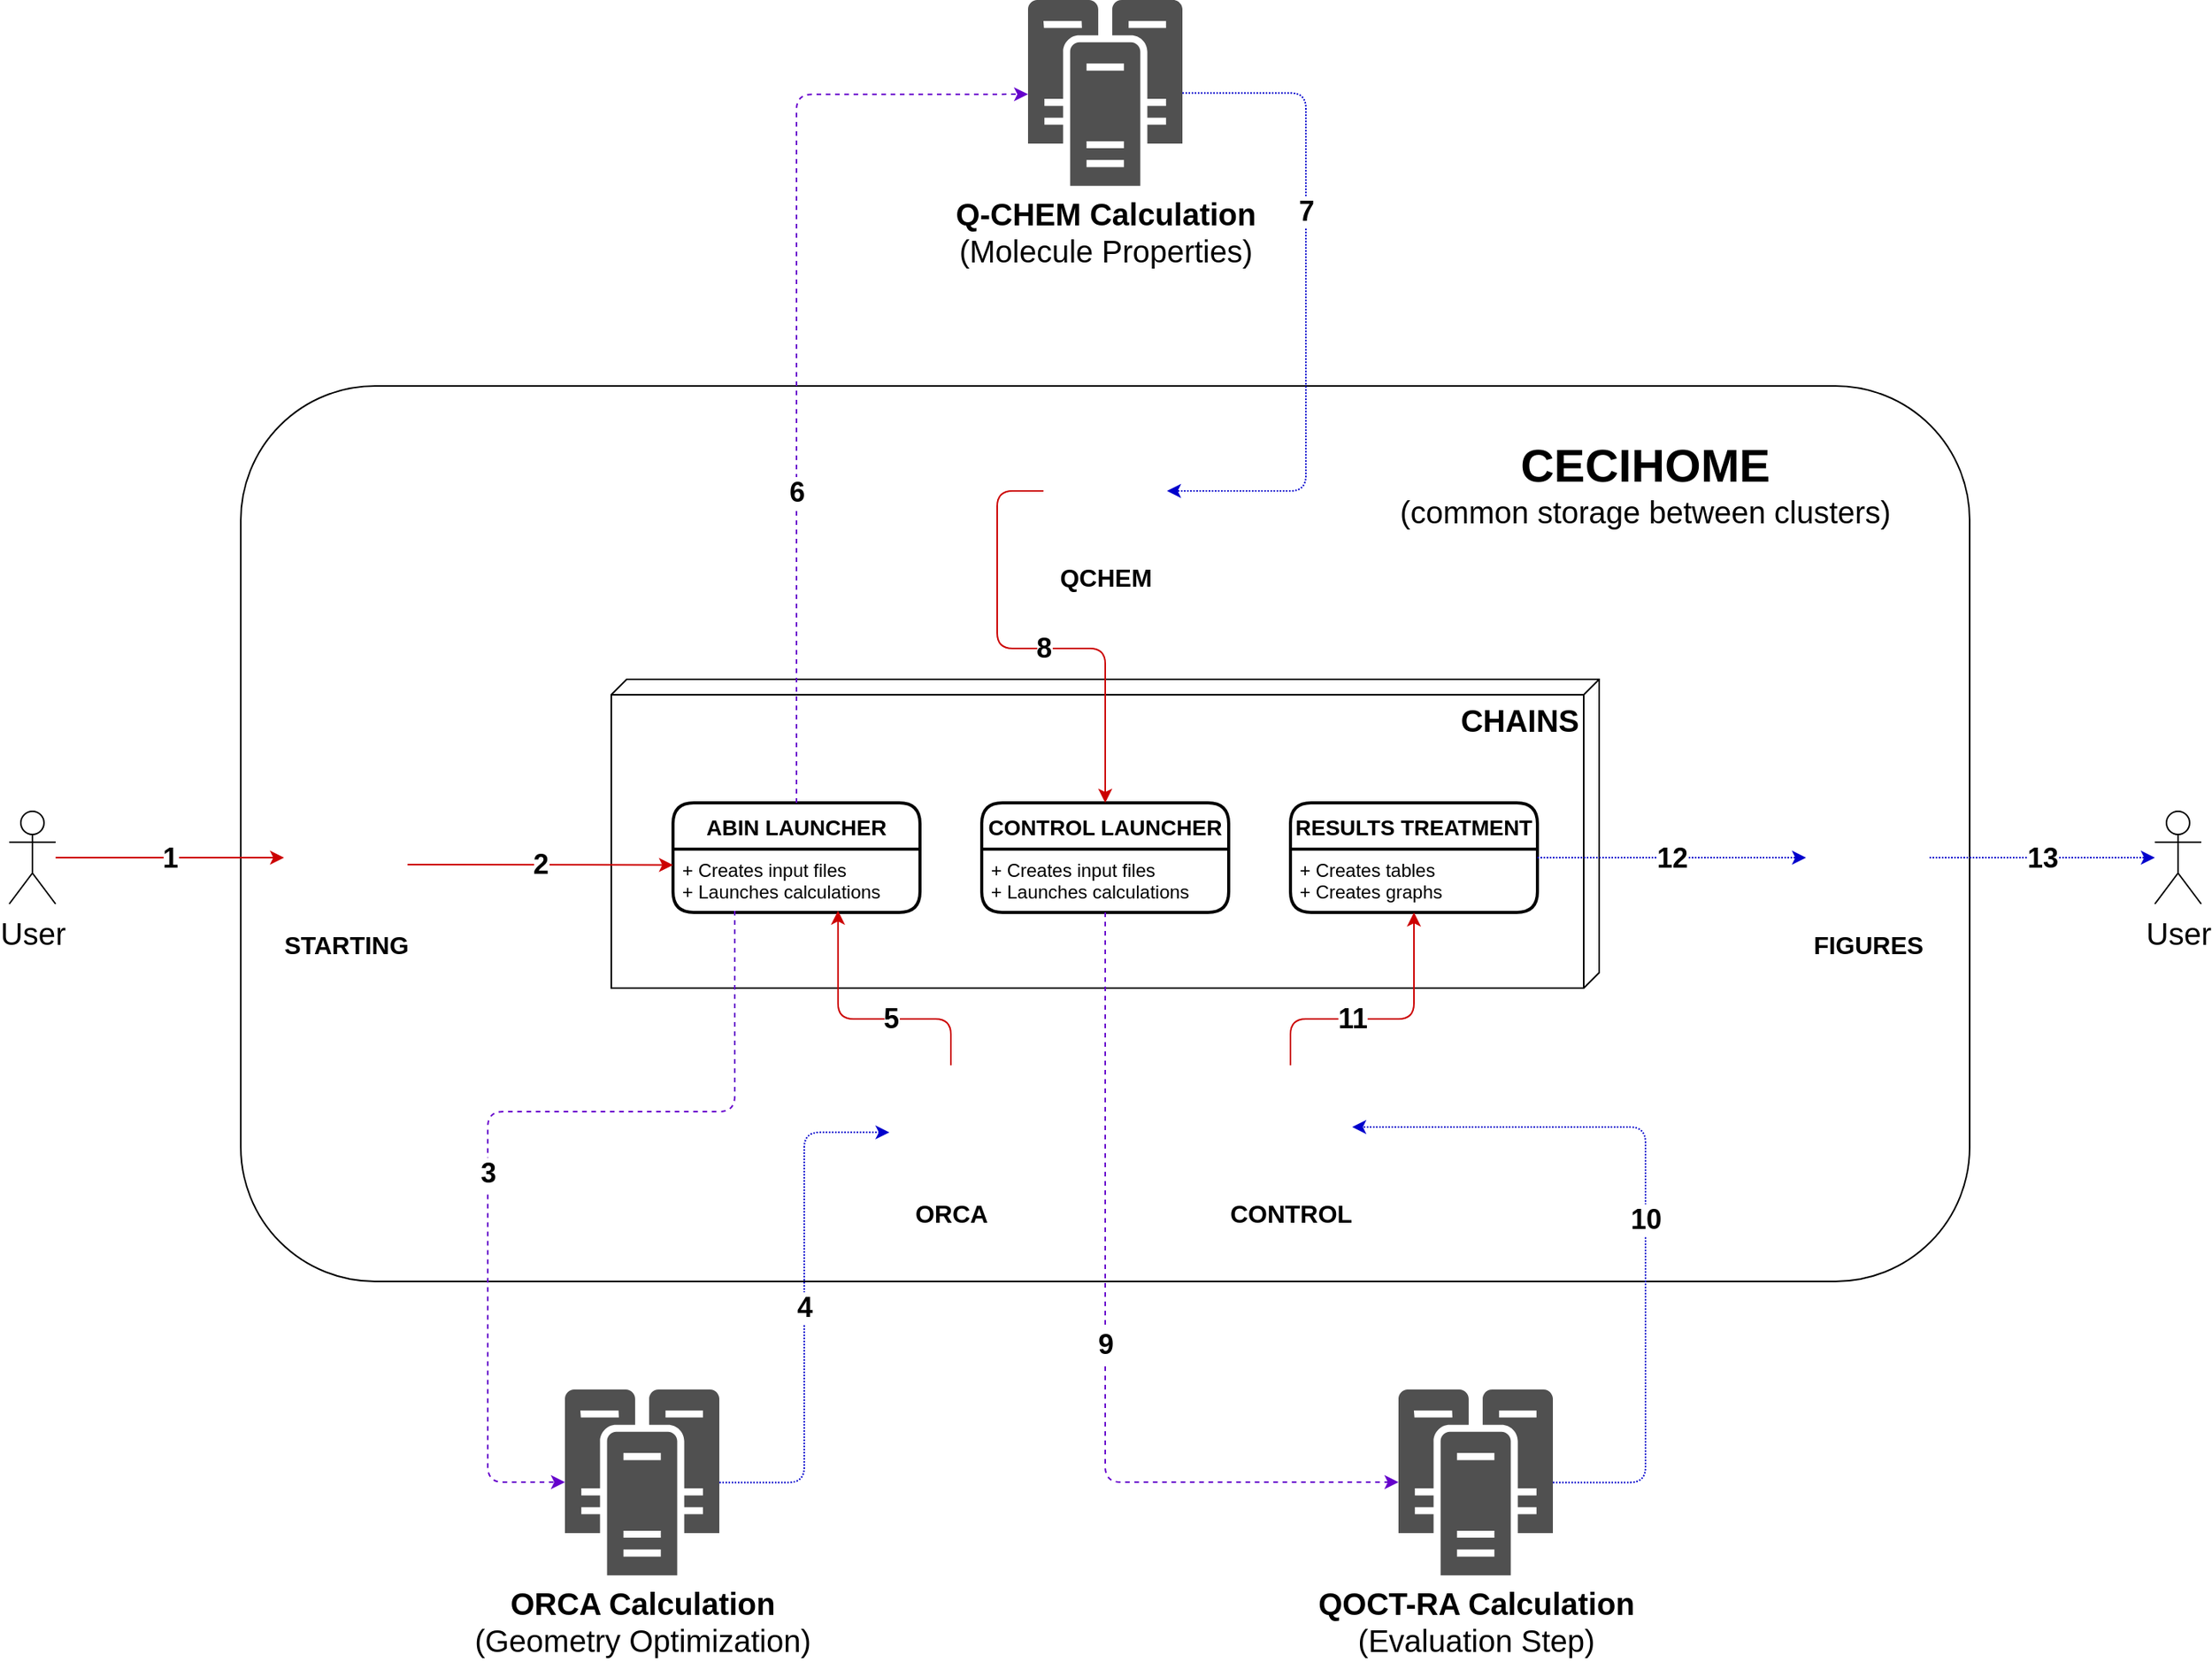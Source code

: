 <mxfile version="13.8.1" type="github">
  <diagram id="oDAFBVokc_pXZUpDWFh-" name="Page-1">
    <mxGraphModel dx="2048" dy="1297" grid="1" gridSize="10" guides="1" tooltips="1" connect="1" arrows="1" fold="1" page="1" pageScale="1" pageWidth="1500" pageHeight="1200" math="0" shadow="0">
      <root>
        <mxCell id="0" />
        <mxCell id="1" parent="0" />
        <mxCell id="QxO57SGYFA1e94odiCVw-58" value="" style="whiteSpace=wrap;html=1;fontSize=20;align=right;rounded=1;" parent="1" vertex="1">
          <mxGeometry x="190" y="310" width="1120" height="580" as="geometry" />
        </mxCell>
        <mxCell id="QxO57SGYFA1e94odiCVw-16" value="&lt;div style=&quot;font-size: 20px&quot; align=&quot;right&quot;&gt;&lt;b style=&quot;font-size: 20px&quot;&gt;CHAINS&lt;/b&gt;&lt;/div&gt;" style="verticalAlign=top;align=right;spacingTop=8;spacingLeft=2;spacingRight=12;shape=cube;size=10;direction=south;fontStyle=0;html=1;fontSize=20;rounded=1;" parent="1" vertex="1">
          <mxGeometry x="430" y="500" width="640" height="200" as="geometry" />
        </mxCell>
        <mxCell id="QxO57SGYFA1e94odiCVw-7" value="&lt;span style=&quot;font-size: 16px&quot;&gt;STARTING&lt;/span&gt;" style="shape=image;html=1;verticalAlign=top;verticalLabelPosition=bottom;labelBackgroundColor=#ffffff;imageAspect=0;aspect=fixed;image=https://cdn2.iconfinder.com/data/icons/essential-web-3/50/folder-open-storage-file-organize-128.png;fontSize=16;fontStyle=1;rounded=1;" parent="1" vertex="1">
          <mxGeometry x="218" y="575.5" width="80" height="80" as="geometry" />
        </mxCell>
        <mxCell id="QxO57SGYFA1e94odiCVw-10" value="&lt;div&gt;ORCA&lt;/div&gt;" style="shape=image;html=1;verticalAlign=top;verticalLabelPosition=bottom;labelBackgroundColor=#ffffff;imageAspect=0;aspect=fixed;image=https://cdn2.iconfinder.com/data/icons/essential-web-3/50/folder-open-storage-file-organize-128.png;fontSize=16;fontStyle=1;rounded=1;" parent="1" vertex="1">
          <mxGeometry x="610" y="750" width="80" height="80" as="geometry" />
        </mxCell>
        <mxCell id="QxO57SGYFA1e94odiCVw-11" value="QCHEM" style="shape=image;html=1;verticalAlign=top;verticalLabelPosition=bottom;labelBackgroundColor=#ffffff;imageAspect=0;aspect=fixed;image=https://cdn2.iconfinder.com/data/icons/essential-web-3/50/folder-open-storage-file-organize-128.png;fontSize=16;fontStyle=1;rounded=1;" parent="1" vertex="1">
          <mxGeometry x="710" y="338" width="80" height="80" as="geometry" />
        </mxCell>
        <mxCell id="QxO57SGYFA1e94odiCVw-12" value="&lt;div&gt;CONTROL&lt;/div&gt;" style="shape=image;html=1;verticalAlign=top;verticalLabelPosition=bottom;labelBackgroundColor=#ffffff;imageAspect=0;aspect=fixed;image=https://cdn2.iconfinder.com/data/icons/essential-web-3/50/folder-open-storage-file-organize-128.png;fontSize=16;fontStyle=1;rounded=1;" parent="1" vertex="1">
          <mxGeometry x="830" y="750" width="80" height="80" as="geometry" />
        </mxCell>
        <mxCell id="QxO57SGYFA1e94odiCVw-13" value="FIGURES" style="shape=image;html=1;verticalAlign=top;verticalLabelPosition=bottom;labelBackgroundColor=#ffffff;imageAspect=0;aspect=fixed;image=https://cdn2.iconfinder.com/data/icons/essential-web-3/50/folder-open-storage-file-organize-128.png;fontSize=16;fontStyle=1;rounded=1;" parent="1" vertex="1">
          <mxGeometry x="1204" y="575.5" width="80" height="80" as="geometry" />
        </mxCell>
        <mxCell id="QxO57SGYFA1e94odiCVw-34" value="&lt;b&gt;ORCA Calculation&lt;/b&gt; &lt;br&gt;(Geometry Optimization)" style="pointerEvents=1;shadow=0;dashed=0;html=1;strokeColor=none;fillColor=#505050;labelPosition=center;verticalLabelPosition=bottom;verticalAlign=top;outlineConnect=0;align=center;shape=mxgraph.office.servers.cluster_server;fontSize=20;aspect=fixed;rounded=1;" parent="1" vertex="1">
          <mxGeometry x="400" y="960" width="100" height="120.41" as="geometry" />
        </mxCell>
        <mxCell id="QxO57SGYFA1e94odiCVw-43" value="&lt;b&gt;Q-CHEM Calculation&lt;/b&gt; &lt;br&gt;(Molecule Properties)" style="pointerEvents=1;shadow=0;dashed=0;html=1;strokeColor=none;fillColor=#505050;labelPosition=center;verticalLabelPosition=bottom;verticalAlign=top;outlineConnect=0;align=center;shape=mxgraph.office.servers.cluster_server;fontSize=20;aspect=fixed;rounded=1;" parent="1" vertex="1">
          <mxGeometry x="700" y="60" width="100" height="120.41" as="geometry" />
        </mxCell>
        <mxCell id="QxO57SGYFA1e94odiCVw-48" value="&lt;b&gt;QOCT-RA Calculation&lt;/b&gt; &lt;br&gt;(Evaluation Step)" style="pointerEvents=1;shadow=0;dashed=0;html=1;strokeColor=none;fillColor=#505050;labelPosition=center;verticalLabelPosition=bottom;verticalAlign=top;outlineConnect=0;align=center;shape=mxgraph.office.servers.cluster_server;fontSize=20;aspect=fixed;rounded=1;" parent="1" vertex="1">
          <mxGeometry x="940" y="960" width="100" height="120.41" as="geometry" />
        </mxCell>
        <mxCell id="QxO57SGYFA1e94odiCVw-59" value="&lt;font style=&quot;font-size: 30px&quot;&gt;&lt;b&gt;CECIHOME&lt;/b&gt;&lt;/font&gt;&lt;br&gt;(common storage between clusters)" style="text;html=1;strokeColor=none;fillColor=none;align=center;verticalAlign=middle;whiteSpace=wrap;fontSize=20;rounded=1;" parent="1" vertex="1">
          <mxGeometry x="920" y="338" width="360" height="70" as="geometry" />
        </mxCell>
        <mxCell id="QxO57SGYFA1e94odiCVw-60" value="User" style="shape=umlActor;verticalLabelPosition=bottom;verticalAlign=top;html=1;outlineConnect=0;fontSize=20;align=center;rounded=1;" parent="1" vertex="1">
          <mxGeometry x="40" y="585.5" width="30" height="60" as="geometry" />
        </mxCell>
        <mxCell id="QxO57SGYFA1e94odiCVw-64" value="User" style="shape=umlActor;verticalLabelPosition=bottom;verticalAlign=top;html=1;outlineConnect=0;fontSize=20;align=center;rounded=1;" parent="1" vertex="1">
          <mxGeometry x="1430" y="585.5" width="30" height="60" as="geometry" />
        </mxCell>
        <mxCell id="QxO57SGYFA1e94odiCVw-25" value="ABIN LAUNCHER" style="swimlane;childLayout=stackLayout;horizontal=1;startSize=30;horizontalStack=0;fontSize=14;fontStyle=1;strokeWidth=2;resizeParent=0;resizeLast=1;shadow=0;dashed=0;align=center;rounded=1;" parent="1" vertex="1">
          <mxGeometry x="470" y="580" width="160" height="71" as="geometry" />
        </mxCell>
        <mxCell id="QxO57SGYFA1e94odiCVw-26" value="+ Creates input files&#xa;+ Launches calculations" style="align=left;strokeColor=none;fillColor=none;spacingLeft=4;fontSize=12;verticalAlign=top;resizable=0;rotatable=0;part=1;rounded=1;" parent="QxO57SGYFA1e94odiCVw-25" vertex="1">
          <mxGeometry y="30" width="160" height="41" as="geometry" />
        </mxCell>
        <mxCell id="QxO57SGYFA1e94odiCVw-27" value="CONTROL LAUNCHER" style="swimlane;childLayout=stackLayout;horizontal=1;startSize=30;horizontalStack=0;fontSize=14;fontStyle=1;strokeWidth=2;resizeParent=0;resizeLast=1;shadow=0;dashed=0;align=center;rounded=1;" parent="1" vertex="1">
          <mxGeometry x="670" y="580" width="160" height="71" as="geometry" />
        </mxCell>
        <mxCell id="QxO57SGYFA1e94odiCVw-28" value="+ Creates input files&#xa;+ Launches calculations" style="align=left;strokeColor=none;fillColor=none;spacingLeft=4;fontSize=12;verticalAlign=top;resizable=0;rotatable=0;part=1;rounded=1;" parent="QxO57SGYFA1e94odiCVw-27" vertex="1">
          <mxGeometry y="30" width="160" height="41" as="geometry" />
        </mxCell>
        <mxCell id="QxO57SGYFA1e94odiCVw-29" value="RESULTS TREATMENT" style="swimlane;childLayout=stackLayout;horizontal=1;startSize=30;horizontalStack=0;fontSize=14;fontStyle=1;strokeWidth=2;resizeParent=0;resizeLast=1;shadow=0;dashed=0;align=center;rounded=1;" parent="1" vertex="1">
          <mxGeometry x="870" y="580" width="160" height="71" as="geometry" />
        </mxCell>
        <mxCell id="QxO57SGYFA1e94odiCVw-30" value="+ Creates tables&#xa;+ Creates graphs" style="align=left;strokeColor=none;fillColor=none;spacingLeft=4;fontSize=12;verticalAlign=top;resizable=0;rotatable=0;part=1;rounded=1;" parent="QxO57SGYFA1e94odiCVw-29" vertex="1">
          <mxGeometry y="30" width="160" height="41" as="geometry" />
        </mxCell>
        <mxCell id="eIyXIAfSM2_SocFCffGe-3" value="" style="endArrow=classic;html=1;fontSize=20;strokeColor=#CC0000;" parent="1" source="QxO57SGYFA1e94odiCVw-60" target="QxO57SGYFA1e94odiCVw-7" edge="1">
          <mxGeometry relative="1" as="geometry">
            <mxPoint x="70" y="730" as="sourcePoint" />
            <mxPoint x="170" y="730" as="targetPoint" />
          </mxGeometry>
        </mxCell>
        <mxCell id="eIyXIAfSM2_SocFCffGe-4" value="&lt;div style=&quot;font-size: 18px&quot;&gt;&lt;b&gt;&lt;font style=&quot;font-size: 18px&quot;&gt;1&lt;/font&gt;&lt;/b&gt;&lt;/div&gt;" style="edgeLabel;resizable=0;html=1;align=center;verticalAlign=middle;rounded=1;" parent="eIyXIAfSM2_SocFCffGe-3" connectable="0" vertex="1">
          <mxGeometry relative="1" as="geometry" />
        </mxCell>
        <mxCell id="eIyXIAfSM2_SocFCffGe-5" value="" style="endArrow=classic;html=1;fontSize=20;entryX=0;entryY=0.25;entryDx=0;entryDy=0;strokeColor=#CC0000;" parent="1" target="QxO57SGYFA1e94odiCVw-26" edge="1">
          <mxGeometry relative="1" as="geometry">
            <mxPoint x="298" y="620" as="sourcePoint" />
            <mxPoint x="400" y="740" as="targetPoint" />
          </mxGeometry>
        </mxCell>
        <mxCell id="eIyXIAfSM2_SocFCffGe-6" value="&lt;div style=&quot;font-size: 18px&quot;&gt;&lt;b&gt;2&lt;/b&gt;&lt;/div&gt;" style="edgeLabel;resizable=0;html=1;align=center;verticalAlign=middle;fontSize=18;rounded=1;" parent="eIyXIAfSM2_SocFCffGe-5" connectable="0" vertex="1">
          <mxGeometry relative="1" as="geometry" />
        </mxCell>
        <mxCell id="eIyXIAfSM2_SocFCffGe-8" value="" style="endArrow=classic;html=1;fontSize=20;jumpStyle=none;edgeStyle=orthogonalEdgeStyle;strokeColor=#6600CC;dashed=1;" parent="1" target="QxO57SGYFA1e94odiCVw-34" edge="1">
          <mxGeometry relative="1" as="geometry">
            <mxPoint x="510" y="650" as="sourcePoint" />
            <mxPoint x="470" y="620.25" as="targetPoint" />
            <Array as="points">
              <mxPoint x="510" y="780" />
              <mxPoint x="350" y="780" />
              <mxPoint x="350" y="1020" />
            </Array>
          </mxGeometry>
        </mxCell>
        <mxCell id="eIyXIAfSM2_SocFCffGe-9" value="&lt;b&gt;3&lt;/b&gt;" style="edgeLabel;resizable=0;html=1;align=center;verticalAlign=middle;fontSize=18;rounded=1;" parent="eIyXIAfSM2_SocFCffGe-8" connectable="0" vertex="1">
          <mxGeometry relative="1" as="geometry">
            <mxPoint y="39.71" as="offset" />
          </mxGeometry>
        </mxCell>
        <mxCell id="eIyXIAfSM2_SocFCffGe-10" value="" style="endArrow=classic;html=1;fontSize=20;jumpStyle=none;entryX=0.003;entryY=0.543;entryDx=0;entryDy=0;entryPerimeter=0;edgeStyle=orthogonalEdgeStyle;strokeColor=#0000CC;dashed=1;dashPattern=1 1;" parent="1" source="QxO57SGYFA1e94odiCVw-34" target="QxO57SGYFA1e94odiCVw-10" edge="1">
          <mxGeometry relative="1" as="geometry">
            <mxPoint x="590" y="720" as="sourcePoint" />
            <mxPoint x="530" y="1030" as="targetPoint" />
          </mxGeometry>
        </mxCell>
        <mxCell id="eIyXIAfSM2_SocFCffGe-11" value="&lt;b&gt;4&lt;/b&gt;" style="edgeLabel;resizable=0;html=1;align=center;verticalAlign=middle;fontSize=18;rounded=1;" parent="eIyXIAfSM2_SocFCffGe-10" connectable="0" vertex="1">
          <mxGeometry relative="1" as="geometry" />
        </mxCell>
        <mxCell id="eIyXIAfSM2_SocFCffGe-14" value="" style="endArrow=classic;html=1;fontSize=20;jumpStyle=none;entryX=0.668;entryY=0.972;entryDx=0;entryDy=0;entryPerimeter=0;edgeStyle=orthogonalEdgeStyle;exitX=0.5;exitY=0;exitDx=0;exitDy=0;strokeColor=#CC0000;" parent="1" source="QxO57SGYFA1e94odiCVw-10" target="QxO57SGYFA1e94odiCVw-26" edge="1">
          <mxGeometry relative="1" as="geometry">
            <mxPoint x="510" y="1030.2" as="sourcePoint" />
            <mxPoint x="620.24" y="803.44" as="targetPoint" />
            <Array as="points">
              <mxPoint x="650" y="720" />
              <mxPoint x="577" y="720" />
            </Array>
          </mxGeometry>
        </mxCell>
        <mxCell id="eIyXIAfSM2_SocFCffGe-15" value="&lt;b&gt;5&lt;/b&gt;" style="edgeLabel;resizable=0;html=1;align=center;verticalAlign=middle;fontSize=18;rounded=1;" parent="eIyXIAfSM2_SocFCffGe-14" connectable="0" vertex="1">
          <mxGeometry relative="1" as="geometry">
            <mxPoint x="17" as="offset" />
          </mxGeometry>
        </mxCell>
        <mxCell id="eIyXIAfSM2_SocFCffGe-18" value="" style="endArrow=classic;html=1;fontSize=20;edgeStyle=orthogonalEdgeStyle;entryX=1;entryY=0.5;entryDx=0;entryDy=0;strokeColor=#0000CC;dashed=1;dashPattern=1 1;" parent="1" source="QxO57SGYFA1e94odiCVw-43" target="QxO57SGYFA1e94odiCVw-11" edge="1">
          <mxGeometry relative="1" as="geometry">
            <mxPoint x="650" y="260" as="sourcePoint" />
            <mxPoint x="760" y="338" as="targetPoint" />
            <Array as="points">
              <mxPoint x="880" y="120" />
              <mxPoint x="880" y="378" />
            </Array>
          </mxGeometry>
        </mxCell>
        <mxCell id="eIyXIAfSM2_SocFCffGe-19" value="&lt;b&gt;7&lt;/b&gt;" style="edgeLabel;resizable=0;html=1;align=center;verticalAlign=middle;fontSize=18;rounded=1;" parent="eIyXIAfSM2_SocFCffGe-18" connectable="0" vertex="1">
          <mxGeometry relative="1" as="geometry">
            <mxPoint y="-57.2" as="offset" />
          </mxGeometry>
        </mxCell>
        <mxCell id="eIyXIAfSM2_SocFCffGe-20" value="" style="endArrow=classic;html=1;fontSize=20;entryX=0.5;entryY=0;entryDx=0;entryDy=0;exitX=0;exitY=0.5;exitDx=0;exitDy=0;edgeStyle=orthogonalEdgeStyle;strokeColor=#CC0000;" parent="1" source="QxO57SGYFA1e94odiCVw-11" target="QxO57SGYFA1e94odiCVw-27" edge="1">
          <mxGeometry relative="1" as="geometry">
            <mxPoint x="658" y="470" as="sourcePoint" />
            <mxPoint x="830" y="470.25" as="targetPoint" />
            <Array as="points">
              <mxPoint x="680" y="378" />
              <mxPoint x="680" y="480" />
              <mxPoint x="750" y="480" />
            </Array>
          </mxGeometry>
        </mxCell>
        <mxCell id="eIyXIAfSM2_SocFCffGe-21" value="&lt;div style=&quot;font-size: 18px&quot;&gt;&lt;b&gt;8&lt;/b&gt;&lt;/div&gt;" style="edgeLabel;resizable=0;html=1;align=center;verticalAlign=middle;fontSize=18;rounded=1;" parent="eIyXIAfSM2_SocFCffGe-20" connectable="0" vertex="1">
          <mxGeometry relative="1" as="geometry">
            <mxPoint x="11" as="offset" />
          </mxGeometry>
        </mxCell>
        <mxCell id="eIyXIAfSM2_SocFCffGe-22" value="" style="endArrow=classic;html=1;fontSize=20;exitX=0.5;exitY=1;exitDx=0;exitDy=0;edgeStyle=orthogonalEdgeStyle;strokeColor=#6600CC;dashed=1;" parent="1" source="QxO57SGYFA1e94odiCVw-27" target="QxO57SGYFA1e94odiCVw-48" edge="1">
          <mxGeometry relative="1" as="geometry">
            <mxPoint x="750" y="878.41" as="sourcePoint" />
            <mxPoint x="790" y="1080.41" as="targetPoint" />
            <Array as="points">
              <mxPoint x="750" y="1020" />
            </Array>
          </mxGeometry>
        </mxCell>
        <mxCell id="eIyXIAfSM2_SocFCffGe-23" value="&lt;b&gt;9&lt;/b&gt;" style="edgeLabel;resizable=0;html=1;align=center;verticalAlign=middle;fontSize=18;rounded=1;" parent="eIyXIAfSM2_SocFCffGe-22" connectable="0" vertex="1">
          <mxGeometry relative="1" as="geometry">
            <mxPoint as="offset" />
          </mxGeometry>
        </mxCell>
        <mxCell id="eIyXIAfSM2_SocFCffGe-24" value="" style="endArrow=classic;html=1;fontSize=20;entryX=1;entryY=0.5;entryDx=0;entryDy=0;edgeStyle=orthogonalEdgeStyle;strokeColor=#0000CC;dashed=1;dashPattern=1 1;" parent="1" source="QxO57SGYFA1e94odiCVw-48" target="QxO57SGYFA1e94odiCVw-12" edge="1">
          <mxGeometry relative="1" as="geometry">
            <mxPoint x="720" y="388" as="sourcePoint" />
            <mxPoint x="760" y="590" as="targetPoint" />
            <Array as="points">
              <mxPoint x="1100" y="1020" />
              <mxPoint x="1100" y="790" />
            </Array>
          </mxGeometry>
        </mxCell>
        <mxCell id="eIyXIAfSM2_SocFCffGe-25" value="&lt;b&gt;10&lt;/b&gt;" style="edgeLabel;resizable=0;html=1;align=center;verticalAlign=middle;fontSize=18;rounded=1;" parent="eIyXIAfSM2_SocFCffGe-24" connectable="0" vertex="1">
          <mxGeometry relative="1" as="geometry">
            <mxPoint y="9.8" as="offset" />
          </mxGeometry>
        </mxCell>
        <mxCell id="eIyXIAfSM2_SocFCffGe-26" value="" style="endArrow=classic;html=1;fontSize=20;jumpStyle=none;entryX=0.5;entryY=1;entryDx=0;entryDy=0;edgeStyle=orthogonalEdgeStyle;strokeColor=#CC0000;" parent="1" source="QxO57SGYFA1e94odiCVw-12" target="QxO57SGYFA1e94odiCVw-30" edge="1">
          <mxGeometry relative="1" as="geometry">
            <mxPoint x="873.12" y="750" as="sourcePoint" />
            <mxPoint x="800.0" y="649.852" as="targetPoint" />
            <Array as="points">
              <mxPoint x="870" y="720" />
              <mxPoint x="950" y="720" />
            </Array>
          </mxGeometry>
        </mxCell>
        <mxCell id="eIyXIAfSM2_SocFCffGe-27" value="&lt;div&gt;&lt;b&gt;11&lt;/b&gt;&lt;/div&gt;" style="edgeLabel;resizable=0;html=1;align=center;verticalAlign=middle;fontSize=18;rounded=1;" parent="eIyXIAfSM2_SocFCffGe-26" connectable="0" vertex="1">
          <mxGeometry relative="1" as="geometry">
            <mxPoint x="-20" as="offset" />
          </mxGeometry>
        </mxCell>
        <mxCell id="eIyXIAfSM2_SocFCffGe-28" value="" style="endArrow=classic;html=1;fontSize=20;exitX=1;exitY=0.5;exitDx=0;exitDy=0;strokeColor=#0000CC;dashed=1;dashPattern=1 1;" parent="1" source="QxO57SGYFA1e94odiCVw-29" target="QxO57SGYFA1e94odiCVw-13" edge="1">
          <mxGeometry relative="1" as="geometry">
            <mxPoint x="1032" y="690" as="sourcePoint" />
            <mxPoint x="1204" y="690.25" as="targetPoint" />
          </mxGeometry>
        </mxCell>
        <mxCell id="eIyXIAfSM2_SocFCffGe-29" value="&lt;b&gt;12&lt;/b&gt;" style="edgeLabel;resizable=0;html=1;align=center;verticalAlign=middle;fontSize=18;rounded=1;" parent="eIyXIAfSM2_SocFCffGe-28" connectable="0" vertex="1">
          <mxGeometry relative="1" as="geometry" />
        </mxCell>
        <mxCell id="eIyXIAfSM2_SocFCffGe-30" value="" style="endArrow=classic;html=1;fontSize=20;exitX=1;exitY=0.5;exitDx=0;exitDy=0;strokeColor=#0000CC;dashed=1;dashPattern=1 1;" parent="1" source="QxO57SGYFA1e94odiCVw-13" target="QxO57SGYFA1e94odiCVw-64" edge="1">
          <mxGeometry relative="1" as="geometry">
            <mxPoint x="1280" y="700.0" as="sourcePoint" />
            <mxPoint x="1454" y="700" as="targetPoint" />
          </mxGeometry>
        </mxCell>
        <mxCell id="eIyXIAfSM2_SocFCffGe-31" value="&lt;b&gt;13&lt;/b&gt;" style="edgeLabel;resizable=0;html=1;align=center;verticalAlign=middle;fontSize=18;rounded=1;" parent="eIyXIAfSM2_SocFCffGe-30" connectable="0" vertex="1">
          <mxGeometry relative="1" as="geometry" />
        </mxCell>
        <mxCell id="eIyXIAfSM2_SocFCffGe-32" value="" style="endArrow=classic;html=1;fontSize=20;jumpStyle=none;exitX=0.5;exitY=0;exitDx=0;exitDy=0;edgeStyle=orthogonalEdgeStyle;strokeColor=#6600CC;dashed=1;" parent="1" edge="1">
          <mxGeometry relative="1" as="geometry">
            <mxPoint x="550" y="580" as="sourcePoint" />
            <mxPoint x="700" y="121.059" as="targetPoint" />
            <Array as="points">
              <mxPoint x="550" y="121" />
            </Array>
          </mxGeometry>
        </mxCell>
        <mxCell id="eIyXIAfSM2_SocFCffGe-33" value="&lt;b&gt;6&lt;/b&gt;" style="edgeLabel;resizable=0;html=1;align=center;verticalAlign=middle;fontSize=18;rounded=1;" parent="eIyXIAfSM2_SocFCffGe-32" connectable="0" vertex="1">
          <mxGeometry relative="1" as="geometry">
            <mxPoint y="103" as="offset" />
          </mxGeometry>
        </mxCell>
      </root>
    </mxGraphModel>
  </diagram>
</mxfile>
